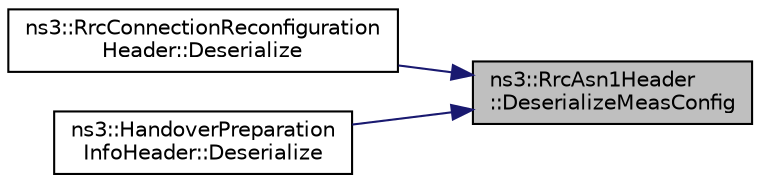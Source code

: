 digraph "ns3::RrcAsn1Header::DeserializeMeasConfig"
{
 // LATEX_PDF_SIZE
  edge [fontname="Helvetica",fontsize="10",labelfontname="Helvetica",labelfontsize="10"];
  node [fontname="Helvetica",fontsize="10",shape=record];
  rankdir="RL";
  Node1 [label="ns3::RrcAsn1Header\l::DeserializeMeasConfig",height=0.2,width=0.4,color="black", fillcolor="grey75", style="filled", fontcolor="black",tooltip="Deserialize measure config function."];
  Node1 -> Node2 [dir="back",color="midnightblue",fontsize="10",style="solid",fontname="Helvetica"];
  Node2 [label="ns3::RrcConnectionReconfiguration\lHeader::Deserialize",height=0.2,width=0.4,color="black", fillcolor="white", style="filled",URL="$classns3_1_1_rrc_connection_reconfiguration_header.html#a3de5336b7cbf44d26b57dd17183361be",tooltip=" "];
  Node1 -> Node3 [dir="back",color="midnightblue",fontsize="10",style="solid",fontname="Helvetica"];
  Node3 [label="ns3::HandoverPreparation\lInfoHeader::Deserialize",height=0.2,width=0.4,color="black", fillcolor="white", style="filled",URL="$classns3_1_1_handover_preparation_info_header.html#aee844b98e550f07ccf59193acd0a5f43",tooltip=" "];
}
